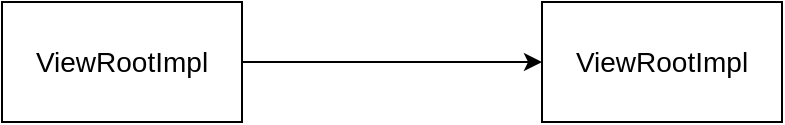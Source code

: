 <mxfile version="25.0.3">
  <diagram name="Page-1" id="lWYaRy7YXWWMsZ1So5KU">
    <mxGraphModel dx="1718" dy="1030" grid="1" gridSize="10" guides="1" tooltips="1" connect="1" arrows="1" fold="1" page="1" pageScale="1" pageWidth="850" pageHeight="1100" math="0" shadow="0">
      <root>
        <mxCell id="0" />
        <mxCell id="1" parent="0" />
        <mxCell id="JMyZPUP7bZo_tjjevuAE-3" style="edgeStyle=orthogonalEdgeStyle;rounded=0;orthogonalLoop=1;jettySize=auto;html=1;" edge="1" parent="1" source="JMyZPUP7bZo_tjjevuAE-1" target="JMyZPUP7bZo_tjjevuAE-2">
          <mxGeometry relative="1" as="geometry" />
        </mxCell>
        <mxCell id="JMyZPUP7bZo_tjjevuAE-1" value="&lt;font style=&quot;font-size: 14px;&quot;&gt;ViewRootImpl&lt;/font&gt;" style="rounded=0;whiteSpace=wrap;html=1;" vertex="1" parent="1">
          <mxGeometry x="170" y="360" width="120" height="60" as="geometry" />
        </mxCell>
        <mxCell id="JMyZPUP7bZo_tjjevuAE-2" value="&lt;font style=&quot;font-size: 14px;&quot;&gt;ViewRootImpl&lt;/font&gt;" style="rounded=0;whiteSpace=wrap;html=1;" vertex="1" parent="1">
          <mxGeometry x="440" y="360" width="120" height="60" as="geometry" />
        </mxCell>
      </root>
    </mxGraphModel>
  </diagram>
</mxfile>
